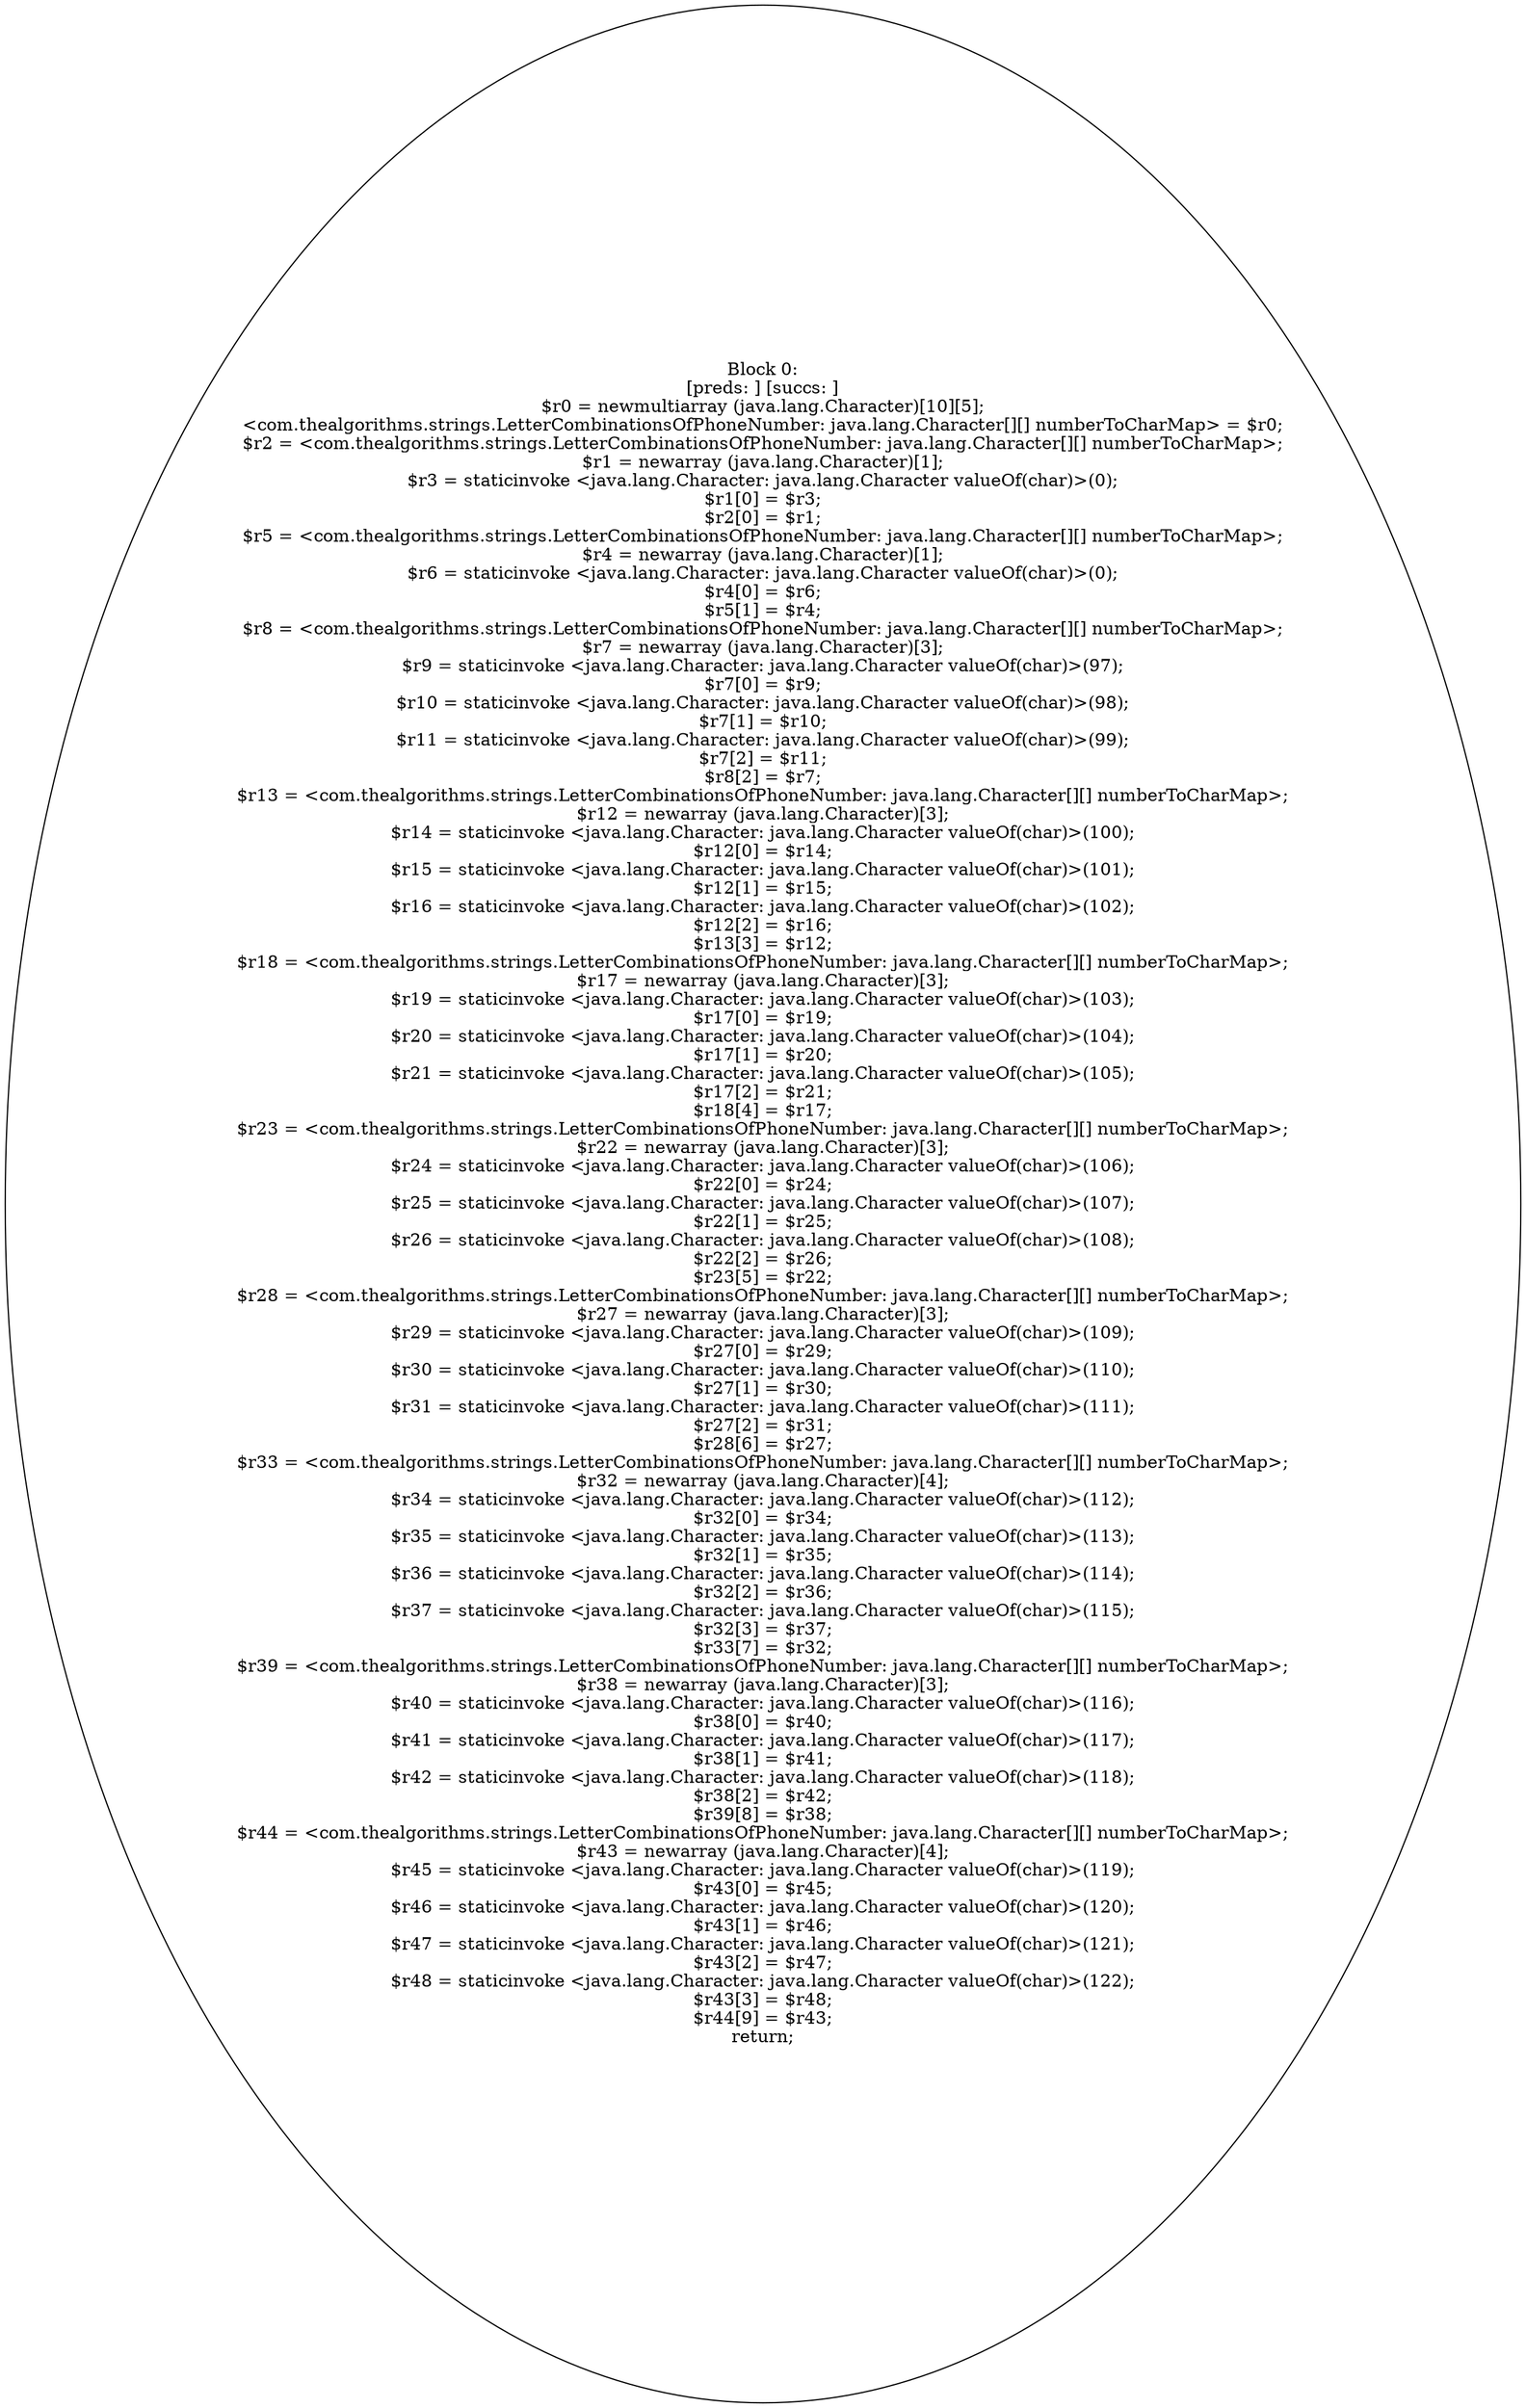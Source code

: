 digraph "unitGraph" {
    "Block 0:
[preds: ] [succs: ]
$r0 = newmultiarray (java.lang.Character)[10][5];
<com.thealgorithms.strings.LetterCombinationsOfPhoneNumber: java.lang.Character[][] numberToCharMap> = $r0;
$r2 = <com.thealgorithms.strings.LetterCombinationsOfPhoneNumber: java.lang.Character[][] numberToCharMap>;
$r1 = newarray (java.lang.Character)[1];
$r3 = staticinvoke <java.lang.Character: java.lang.Character valueOf(char)>(0);
$r1[0] = $r3;
$r2[0] = $r1;
$r5 = <com.thealgorithms.strings.LetterCombinationsOfPhoneNumber: java.lang.Character[][] numberToCharMap>;
$r4 = newarray (java.lang.Character)[1];
$r6 = staticinvoke <java.lang.Character: java.lang.Character valueOf(char)>(0);
$r4[0] = $r6;
$r5[1] = $r4;
$r8 = <com.thealgorithms.strings.LetterCombinationsOfPhoneNumber: java.lang.Character[][] numberToCharMap>;
$r7 = newarray (java.lang.Character)[3];
$r9 = staticinvoke <java.lang.Character: java.lang.Character valueOf(char)>(97);
$r7[0] = $r9;
$r10 = staticinvoke <java.lang.Character: java.lang.Character valueOf(char)>(98);
$r7[1] = $r10;
$r11 = staticinvoke <java.lang.Character: java.lang.Character valueOf(char)>(99);
$r7[2] = $r11;
$r8[2] = $r7;
$r13 = <com.thealgorithms.strings.LetterCombinationsOfPhoneNumber: java.lang.Character[][] numberToCharMap>;
$r12 = newarray (java.lang.Character)[3];
$r14 = staticinvoke <java.lang.Character: java.lang.Character valueOf(char)>(100);
$r12[0] = $r14;
$r15 = staticinvoke <java.lang.Character: java.lang.Character valueOf(char)>(101);
$r12[1] = $r15;
$r16 = staticinvoke <java.lang.Character: java.lang.Character valueOf(char)>(102);
$r12[2] = $r16;
$r13[3] = $r12;
$r18 = <com.thealgorithms.strings.LetterCombinationsOfPhoneNumber: java.lang.Character[][] numberToCharMap>;
$r17 = newarray (java.lang.Character)[3];
$r19 = staticinvoke <java.lang.Character: java.lang.Character valueOf(char)>(103);
$r17[0] = $r19;
$r20 = staticinvoke <java.lang.Character: java.lang.Character valueOf(char)>(104);
$r17[1] = $r20;
$r21 = staticinvoke <java.lang.Character: java.lang.Character valueOf(char)>(105);
$r17[2] = $r21;
$r18[4] = $r17;
$r23 = <com.thealgorithms.strings.LetterCombinationsOfPhoneNumber: java.lang.Character[][] numberToCharMap>;
$r22 = newarray (java.lang.Character)[3];
$r24 = staticinvoke <java.lang.Character: java.lang.Character valueOf(char)>(106);
$r22[0] = $r24;
$r25 = staticinvoke <java.lang.Character: java.lang.Character valueOf(char)>(107);
$r22[1] = $r25;
$r26 = staticinvoke <java.lang.Character: java.lang.Character valueOf(char)>(108);
$r22[2] = $r26;
$r23[5] = $r22;
$r28 = <com.thealgorithms.strings.LetterCombinationsOfPhoneNumber: java.lang.Character[][] numberToCharMap>;
$r27 = newarray (java.lang.Character)[3];
$r29 = staticinvoke <java.lang.Character: java.lang.Character valueOf(char)>(109);
$r27[0] = $r29;
$r30 = staticinvoke <java.lang.Character: java.lang.Character valueOf(char)>(110);
$r27[1] = $r30;
$r31 = staticinvoke <java.lang.Character: java.lang.Character valueOf(char)>(111);
$r27[2] = $r31;
$r28[6] = $r27;
$r33 = <com.thealgorithms.strings.LetterCombinationsOfPhoneNumber: java.lang.Character[][] numberToCharMap>;
$r32 = newarray (java.lang.Character)[4];
$r34 = staticinvoke <java.lang.Character: java.lang.Character valueOf(char)>(112);
$r32[0] = $r34;
$r35 = staticinvoke <java.lang.Character: java.lang.Character valueOf(char)>(113);
$r32[1] = $r35;
$r36 = staticinvoke <java.lang.Character: java.lang.Character valueOf(char)>(114);
$r32[2] = $r36;
$r37 = staticinvoke <java.lang.Character: java.lang.Character valueOf(char)>(115);
$r32[3] = $r37;
$r33[7] = $r32;
$r39 = <com.thealgorithms.strings.LetterCombinationsOfPhoneNumber: java.lang.Character[][] numberToCharMap>;
$r38 = newarray (java.lang.Character)[3];
$r40 = staticinvoke <java.lang.Character: java.lang.Character valueOf(char)>(116);
$r38[0] = $r40;
$r41 = staticinvoke <java.lang.Character: java.lang.Character valueOf(char)>(117);
$r38[1] = $r41;
$r42 = staticinvoke <java.lang.Character: java.lang.Character valueOf(char)>(118);
$r38[2] = $r42;
$r39[8] = $r38;
$r44 = <com.thealgorithms.strings.LetterCombinationsOfPhoneNumber: java.lang.Character[][] numberToCharMap>;
$r43 = newarray (java.lang.Character)[4];
$r45 = staticinvoke <java.lang.Character: java.lang.Character valueOf(char)>(119);
$r43[0] = $r45;
$r46 = staticinvoke <java.lang.Character: java.lang.Character valueOf(char)>(120);
$r43[1] = $r46;
$r47 = staticinvoke <java.lang.Character: java.lang.Character valueOf(char)>(121);
$r43[2] = $r47;
$r48 = staticinvoke <java.lang.Character: java.lang.Character valueOf(char)>(122);
$r43[3] = $r48;
$r44[9] = $r43;
return;
"
}
